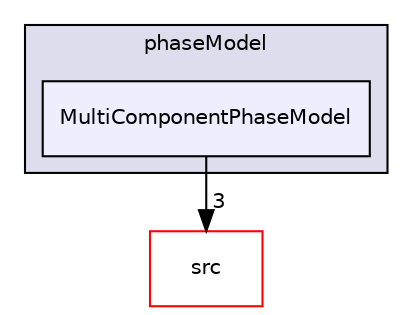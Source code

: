 digraph "applications/solvers/multiphase/icoReactingMultiphaseInterFoam/phasesSystem/phaseModel/MultiComponentPhaseModel" {
  bgcolor=transparent;
  compound=true
  node [ fontsize="10", fontname="Helvetica"];
  edge [ labelfontsize="10", labelfontname="Helvetica"];
  subgraph clusterdir_dc11da56fd3d81c2bd39ac0cf0e67dd2 {
    graph [ bgcolor="#ddddee", pencolor="black", label="phaseModel" fontname="Helvetica", fontsize="10", URL="dir_dc11da56fd3d81c2bd39ac0cf0e67dd2.html"]
  dir_d158cd75c7a4a9a627556cb952727333 [shape=box, label="MultiComponentPhaseModel", style="filled", fillcolor="#eeeeff", pencolor="black", URL="dir_d158cd75c7a4a9a627556cb952727333.html"];
  }
  dir_68267d1309a1af8e8297ef4c3efbcdba [shape=box label="src" color="red" URL="dir_68267d1309a1af8e8297ef4c3efbcdba.html"];
  dir_d158cd75c7a4a9a627556cb952727333->dir_68267d1309a1af8e8297ef4c3efbcdba [headlabel="3", labeldistance=1.5 headhref="dir_003229_000499.html"];
}
